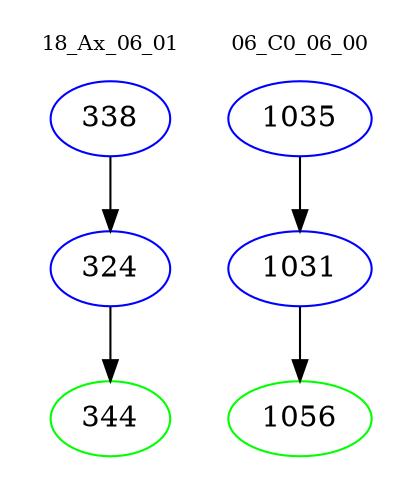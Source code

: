 digraph{
subgraph cluster_0 {
color = white
label = "18_Ax_06_01";
fontsize=10;
T0_338 [label="338", color="blue"]
T0_338 -> T0_324 [color="black"]
T0_324 [label="324", color="blue"]
T0_324 -> T0_344 [color="black"]
T0_344 [label="344", color="green"]
}
subgraph cluster_1 {
color = white
label = "06_C0_06_00";
fontsize=10;
T1_1035 [label="1035", color="blue"]
T1_1035 -> T1_1031 [color="black"]
T1_1031 [label="1031", color="blue"]
T1_1031 -> T1_1056 [color="black"]
T1_1056 [label="1056", color="green"]
}
}
